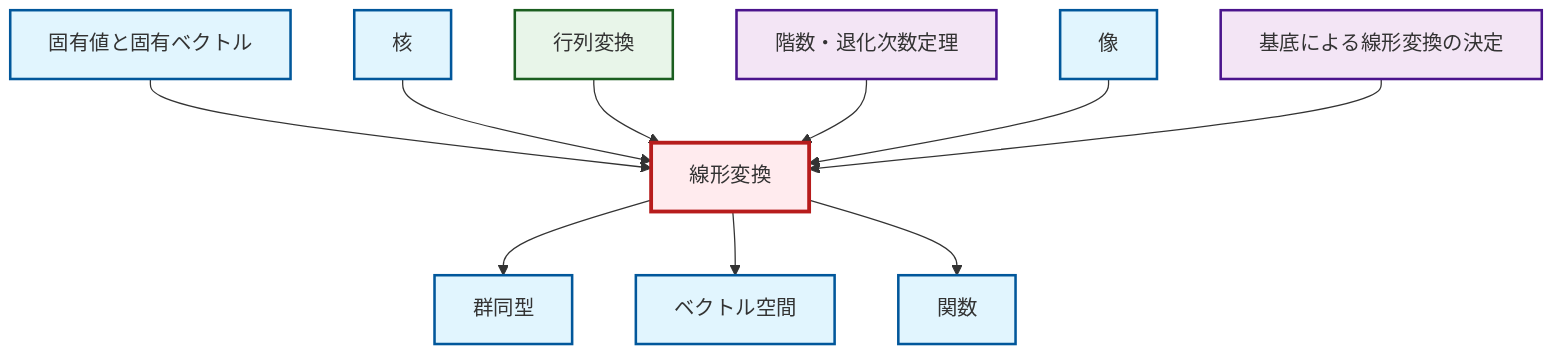 graph TD
    classDef definition fill:#e1f5fe,stroke:#01579b,stroke-width:2px
    classDef theorem fill:#f3e5f5,stroke:#4a148c,stroke-width:2px
    classDef axiom fill:#fff3e0,stroke:#e65100,stroke-width:2px
    classDef example fill:#e8f5e9,stroke:#1b5e20,stroke-width:2px
    classDef current fill:#ffebee,stroke:#b71c1c,stroke-width:3px
    thm-rank-nullity["階数・退化次数定理"]:::theorem
    def-vector-space["ベクトル空間"]:::definition
    thm-linear-transformation-basis["基底による線形変換の決定"]:::theorem
    def-image["像"]:::definition
    def-isomorphism["群同型"]:::definition
    def-kernel["核"]:::definition
    ex-matrix-transformation["行列変換"]:::example
    def-eigenvalue-eigenvector["固有値と固有ベクトル"]:::definition
    def-linear-transformation["線形変換"]:::definition
    def-function["関数"]:::definition
    def-linear-transformation --> def-isomorphism
    def-eigenvalue-eigenvector --> def-linear-transformation
    def-kernel --> def-linear-transformation
    ex-matrix-transformation --> def-linear-transformation
    def-linear-transformation --> def-vector-space
    def-linear-transformation --> def-function
    thm-rank-nullity --> def-linear-transformation
    def-image --> def-linear-transformation
    thm-linear-transformation-basis --> def-linear-transformation
    class def-linear-transformation current